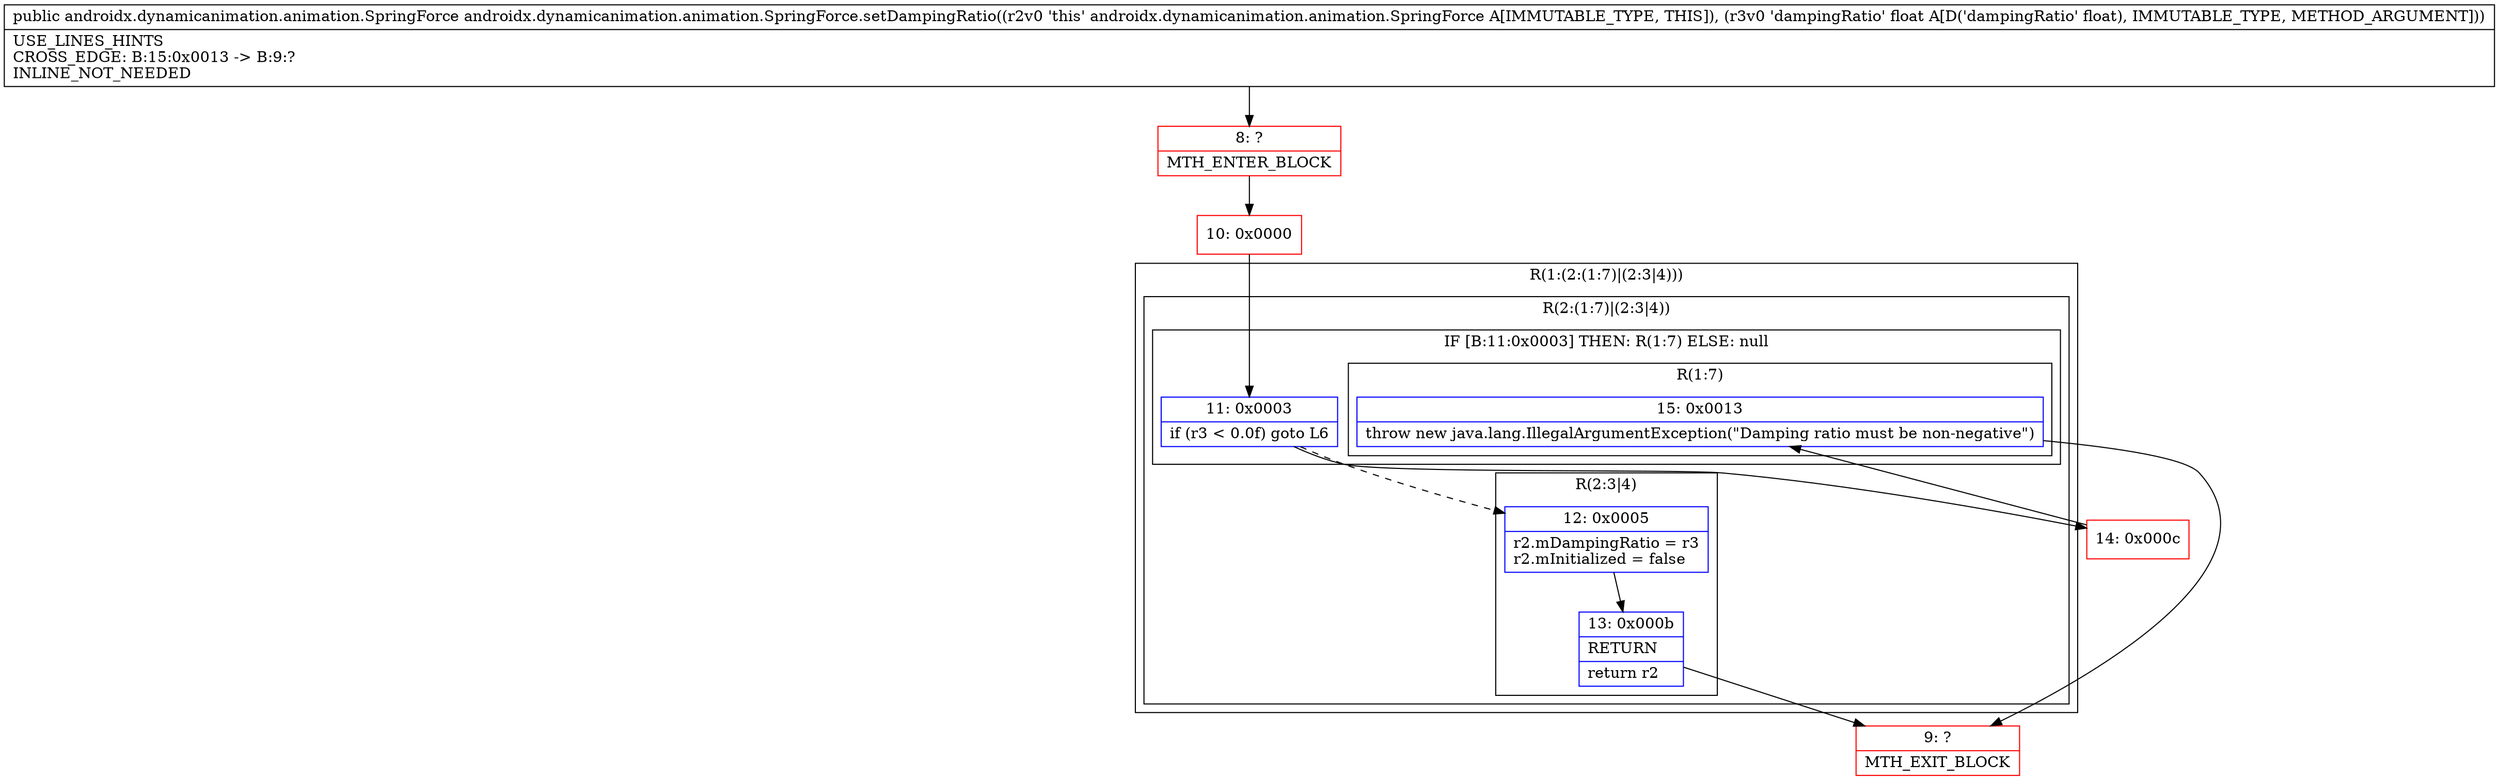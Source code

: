 digraph "CFG forandroidx.dynamicanimation.animation.SpringForce.setDampingRatio(F)Landroidx\/dynamicanimation\/animation\/SpringForce;" {
subgraph cluster_Region_1902859515 {
label = "R(1:(2:(1:7)|(2:3|4)))";
node [shape=record,color=blue];
subgraph cluster_Region_380329267 {
label = "R(2:(1:7)|(2:3|4))";
node [shape=record,color=blue];
subgraph cluster_IfRegion_1314119936 {
label = "IF [B:11:0x0003] THEN: R(1:7) ELSE: null";
node [shape=record,color=blue];
Node_11 [shape=record,label="{11\:\ 0x0003|if (r3 \< 0.0f) goto L6\l}"];
subgraph cluster_Region_944763328 {
label = "R(1:7)";
node [shape=record,color=blue];
Node_15 [shape=record,label="{15\:\ 0x0013|throw new java.lang.IllegalArgumentException(\"Damping ratio must be non\-negative\")\l}"];
}
}
subgraph cluster_Region_329819838 {
label = "R(2:3|4)";
node [shape=record,color=blue];
Node_12 [shape=record,label="{12\:\ 0x0005|r2.mDampingRatio = r3\lr2.mInitialized = false\l}"];
Node_13 [shape=record,label="{13\:\ 0x000b|RETURN\l|return r2\l}"];
}
}
}
Node_8 [shape=record,color=red,label="{8\:\ ?|MTH_ENTER_BLOCK\l}"];
Node_10 [shape=record,color=red,label="{10\:\ 0x0000}"];
Node_9 [shape=record,color=red,label="{9\:\ ?|MTH_EXIT_BLOCK\l}"];
Node_14 [shape=record,color=red,label="{14\:\ 0x000c}"];
MethodNode[shape=record,label="{public androidx.dynamicanimation.animation.SpringForce androidx.dynamicanimation.animation.SpringForce.setDampingRatio((r2v0 'this' androidx.dynamicanimation.animation.SpringForce A[IMMUTABLE_TYPE, THIS]), (r3v0 'dampingRatio' float A[D('dampingRatio' float), IMMUTABLE_TYPE, METHOD_ARGUMENT]))  | USE_LINES_HINTS\lCROSS_EDGE: B:15:0x0013 \-\> B:9:?\lINLINE_NOT_NEEDED\l}"];
MethodNode -> Node_8;Node_11 -> Node_12[style=dashed];
Node_11 -> Node_14;
Node_15 -> Node_9;
Node_12 -> Node_13;
Node_13 -> Node_9;
Node_8 -> Node_10;
Node_10 -> Node_11;
Node_14 -> Node_15;
}

